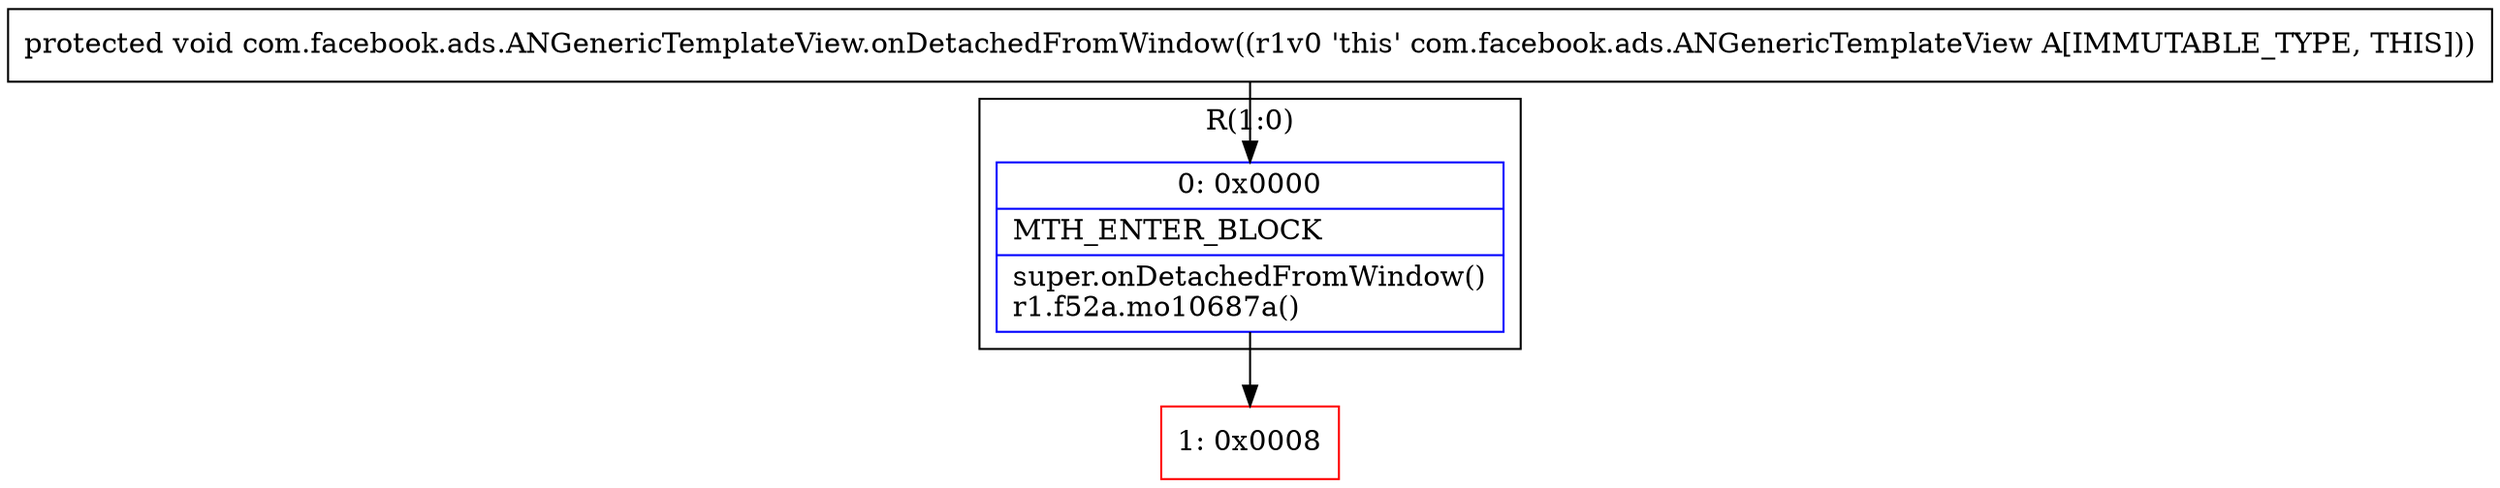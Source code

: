 digraph "CFG forcom.facebook.ads.ANGenericTemplateView.onDetachedFromWindow()V" {
subgraph cluster_Region_1444416399 {
label = "R(1:0)";
node [shape=record,color=blue];
Node_0 [shape=record,label="{0\:\ 0x0000|MTH_ENTER_BLOCK\l|super.onDetachedFromWindow()\lr1.f52a.mo10687a()\l}"];
}
Node_1 [shape=record,color=red,label="{1\:\ 0x0008}"];
MethodNode[shape=record,label="{protected void com.facebook.ads.ANGenericTemplateView.onDetachedFromWindow((r1v0 'this' com.facebook.ads.ANGenericTemplateView A[IMMUTABLE_TYPE, THIS])) }"];
MethodNode -> Node_0;
Node_0 -> Node_1;
}


